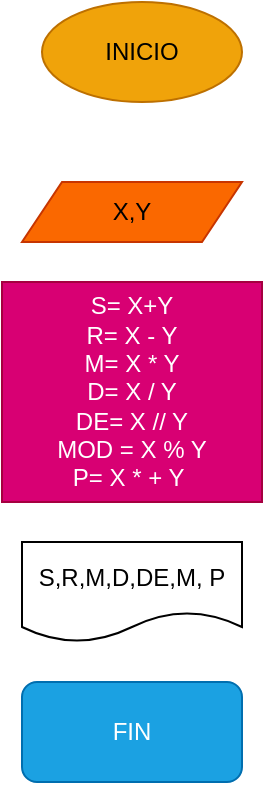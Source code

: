 <mxfile>
    <diagram id="cJL5rb0GxR1OTlOUeZg0" name="Página-1">
        <mxGraphModel dx="662" dy="461" grid="1" gridSize="10" guides="1" tooltips="1" connect="1" arrows="1" fold="1" page="1" pageScale="1" pageWidth="827" pageHeight="1169" math="0" shadow="0">
            <root>
                <mxCell id="0"/>
                <mxCell id="1" parent="0"/>
                <mxCell id="2" value="INICIO" style="ellipse;whiteSpace=wrap;html=1;fillColor=#f0a30a;fontColor=#000000;strokeColor=#BD7000;" vertex="1" parent="1">
                    <mxGeometry x="280" y="30" width="100" height="50" as="geometry"/>
                </mxCell>
                <mxCell id="3" value="X,Y" style="shape=parallelogram;perimeter=parallelogramPerimeter;whiteSpace=wrap;html=1;fixedSize=1;fillColor=#fa6800;fontColor=#000000;strokeColor=#C73500;" vertex="1" parent="1">
                    <mxGeometry x="270" y="120" width="110" height="30" as="geometry"/>
                </mxCell>
                <mxCell id="6" value="S= X+Y&lt;br&gt;R= X - Y&lt;br&gt;M= X * Y&lt;br&gt;D= X / Y&lt;br&gt;DE= X // Y&lt;br&gt;MOD = X % Y&lt;br&gt;P= X * + Y&amp;nbsp;" style="rounded=0;whiteSpace=wrap;html=1;fillColor=#d80073;fontColor=#ffffff;strokeColor=#A50040;" vertex="1" parent="1">
                    <mxGeometry x="260" y="170" width="130" height="110" as="geometry"/>
                </mxCell>
                <mxCell id="7" value="S,R,M,D,DE,M, P" style="shape=document;whiteSpace=wrap;html=1;boundedLbl=1;" vertex="1" parent="1">
                    <mxGeometry x="270" y="300" width="110" height="50" as="geometry"/>
                </mxCell>
                <mxCell id="8" value="FIN" style="rounded=1;whiteSpace=wrap;html=1;fillColor=#1ba1e2;fontColor=#ffffff;strokeColor=#006EAF;" vertex="1" parent="1">
                    <mxGeometry x="270" y="370" width="110" height="50" as="geometry"/>
                </mxCell>
            </root>
        </mxGraphModel>
    </diagram>
</mxfile>